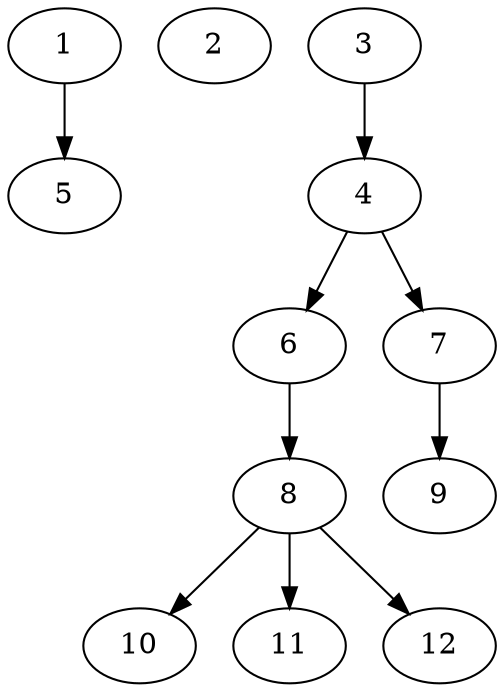 // DAG (tier=1-easy, mode=data, n=12, ccr=0.305, fat=0.472, density=0.216, regular=0.754, jump=0.096, mindata=1048576, maxdata=8388608)
// DAG automatically generated by daggen at Sun Aug 24 16:33:33 2025
// /home/ermia/Project/Environments/daggen/bin/daggen --dot --ccr 0.305 --fat 0.472 --regular 0.754 --density 0.216 --jump 0.096 --mindata 1048576 --maxdata 8388608 -n 12 
digraph G {
  1 [size="122107115053428944", alpha="0.08", expect_size="61053557526714472"]
  1 -> 5 [size ="116084912947200"]
  2 [size="8926128660804151", alpha="0.19", expect_size="4463064330402075"]
  3 [size="815710905262246", alpha="0.08", expect_size="407855452631123"]
  3 -> 4 [size ="22672192831488"]
  4 [size="4591342538571538", alpha="0.19", expect_size="2295671269285769"]
  4 -> 6 [size ="107091729580032"]
  4 -> 7 [size ="107091729580032"]
  5 [size="12481308297560888", alpha="0.06", expect_size="6240654148780444"]
  6 [size="18097319783804144", alpha="0.09", expect_size="9048659891902072"]
  6 -> 8 [size ="439103573196800"]
  7 [size="31674353863487520", alpha="0.07", expect_size="15837176931743760"]
  7 -> 9 [size ="18949940969472"]
  8 [size="868768552005221760", alpha="0.04", expect_size="434384276002610880"]
  8 -> 10 [size ="395801041829888"]
  8 -> 11 [size ="395801041829888"]
  8 -> 12 [size ="395801041829888"]
  9 [size="1289732558556233728", alpha="0.10", expect_size="644866279278116864"]
  10 [size="657826309671296512", alpha="0.18", expect_size="328913154835648256"]
  11 [size="268369695859568", alpha="0.08", expect_size="134184847929784"]
  12 [size="22810869772535148", alpha="0.07", expect_size="11405434886267574"]
}